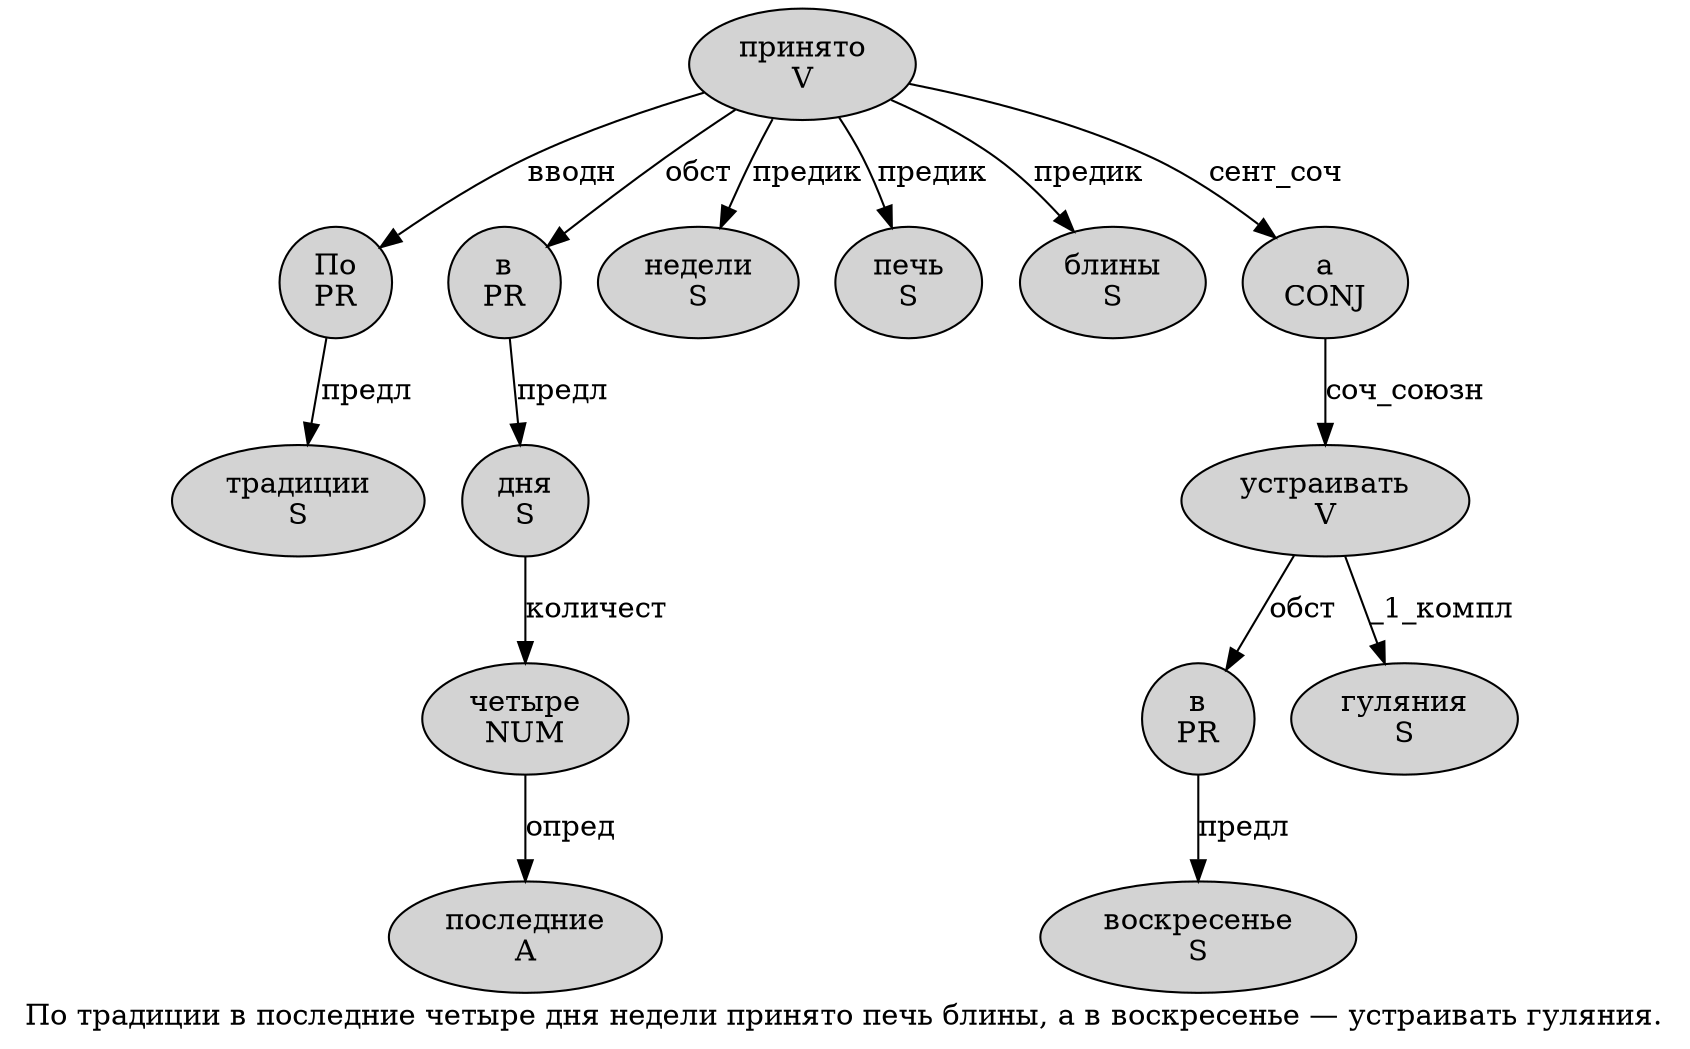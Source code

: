 digraph SENTENCE_739 {
	graph [label="По традиции в последние четыре дня недели принято печь блины, а в воскресенье — устраивать гуляния."]
	node [style=filled]
		0 [label="По
PR" color="" fillcolor=lightgray penwidth=1 shape=ellipse]
		1 [label="традиции
S" color="" fillcolor=lightgray penwidth=1 shape=ellipse]
		2 [label="в
PR" color="" fillcolor=lightgray penwidth=1 shape=ellipse]
		3 [label="последние
A" color="" fillcolor=lightgray penwidth=1 shape=ellipse]
		4 [label="четыре
NUM" color="" fillcolor=lightgray penwidth=1 shape=ellipse]
		5 [label="дня
S" color="" fillcolor=lightgray penwidth=1 shape=ellipse]
		6 [label="недели
S" color="" fillcolor=lightgray penwidth=1 shape=ellipse]
		7 [label="принято
V" color="" fillcolor=lightgray penwidth=1 shape=ellipse]
		8 [label="печь
S" color="" fillcolor=lightgray penwidth=1 shape=ellipse]
		9 [label="блины
S" color="" fillcolor=lightgray penwidth=1 shape=ellipse]
		11 [label="а
CONJ" color="" fillcolor=lightgray penwidth=1 shape=ellipse]
		12 [label="в
PR" color="" fillcolor=lightgray penwidth=1 shape=ellipse]
		13 [label="воскресенье
S" color="" fillcolor=lightgray penwidth=1 shape=ellipse]
		15 [label="устраивать
V" color="" fillcolor=lightgray penwidth=1 shape=ellipse]
		16 [label="гуляния
S" color="" fillcolor=lightgray penwidth=1 shape=ellipse]
			4 -> 3 [label="опред"]
			2 -> 5 [label="предл"]
			12 -> 13 [label="предл"]
			15 -> 12 [label="обст"]
			15 -> 16 [label="_1_компл"]
			7 -> 0 [label="вводн"]
			7 -> 2 [label="обст"]
			7 -> 6 [label="предик"]
			7 -> 8 [label="предик"]
			7 -> 9 [label="предик"]
			7 -> 11 [label="сент_соч"]
			0 -> 1 [label="предл"]
			11 -> 15 [label="соч_союзн"]
			5 -> 4 [label="количест"]
}
